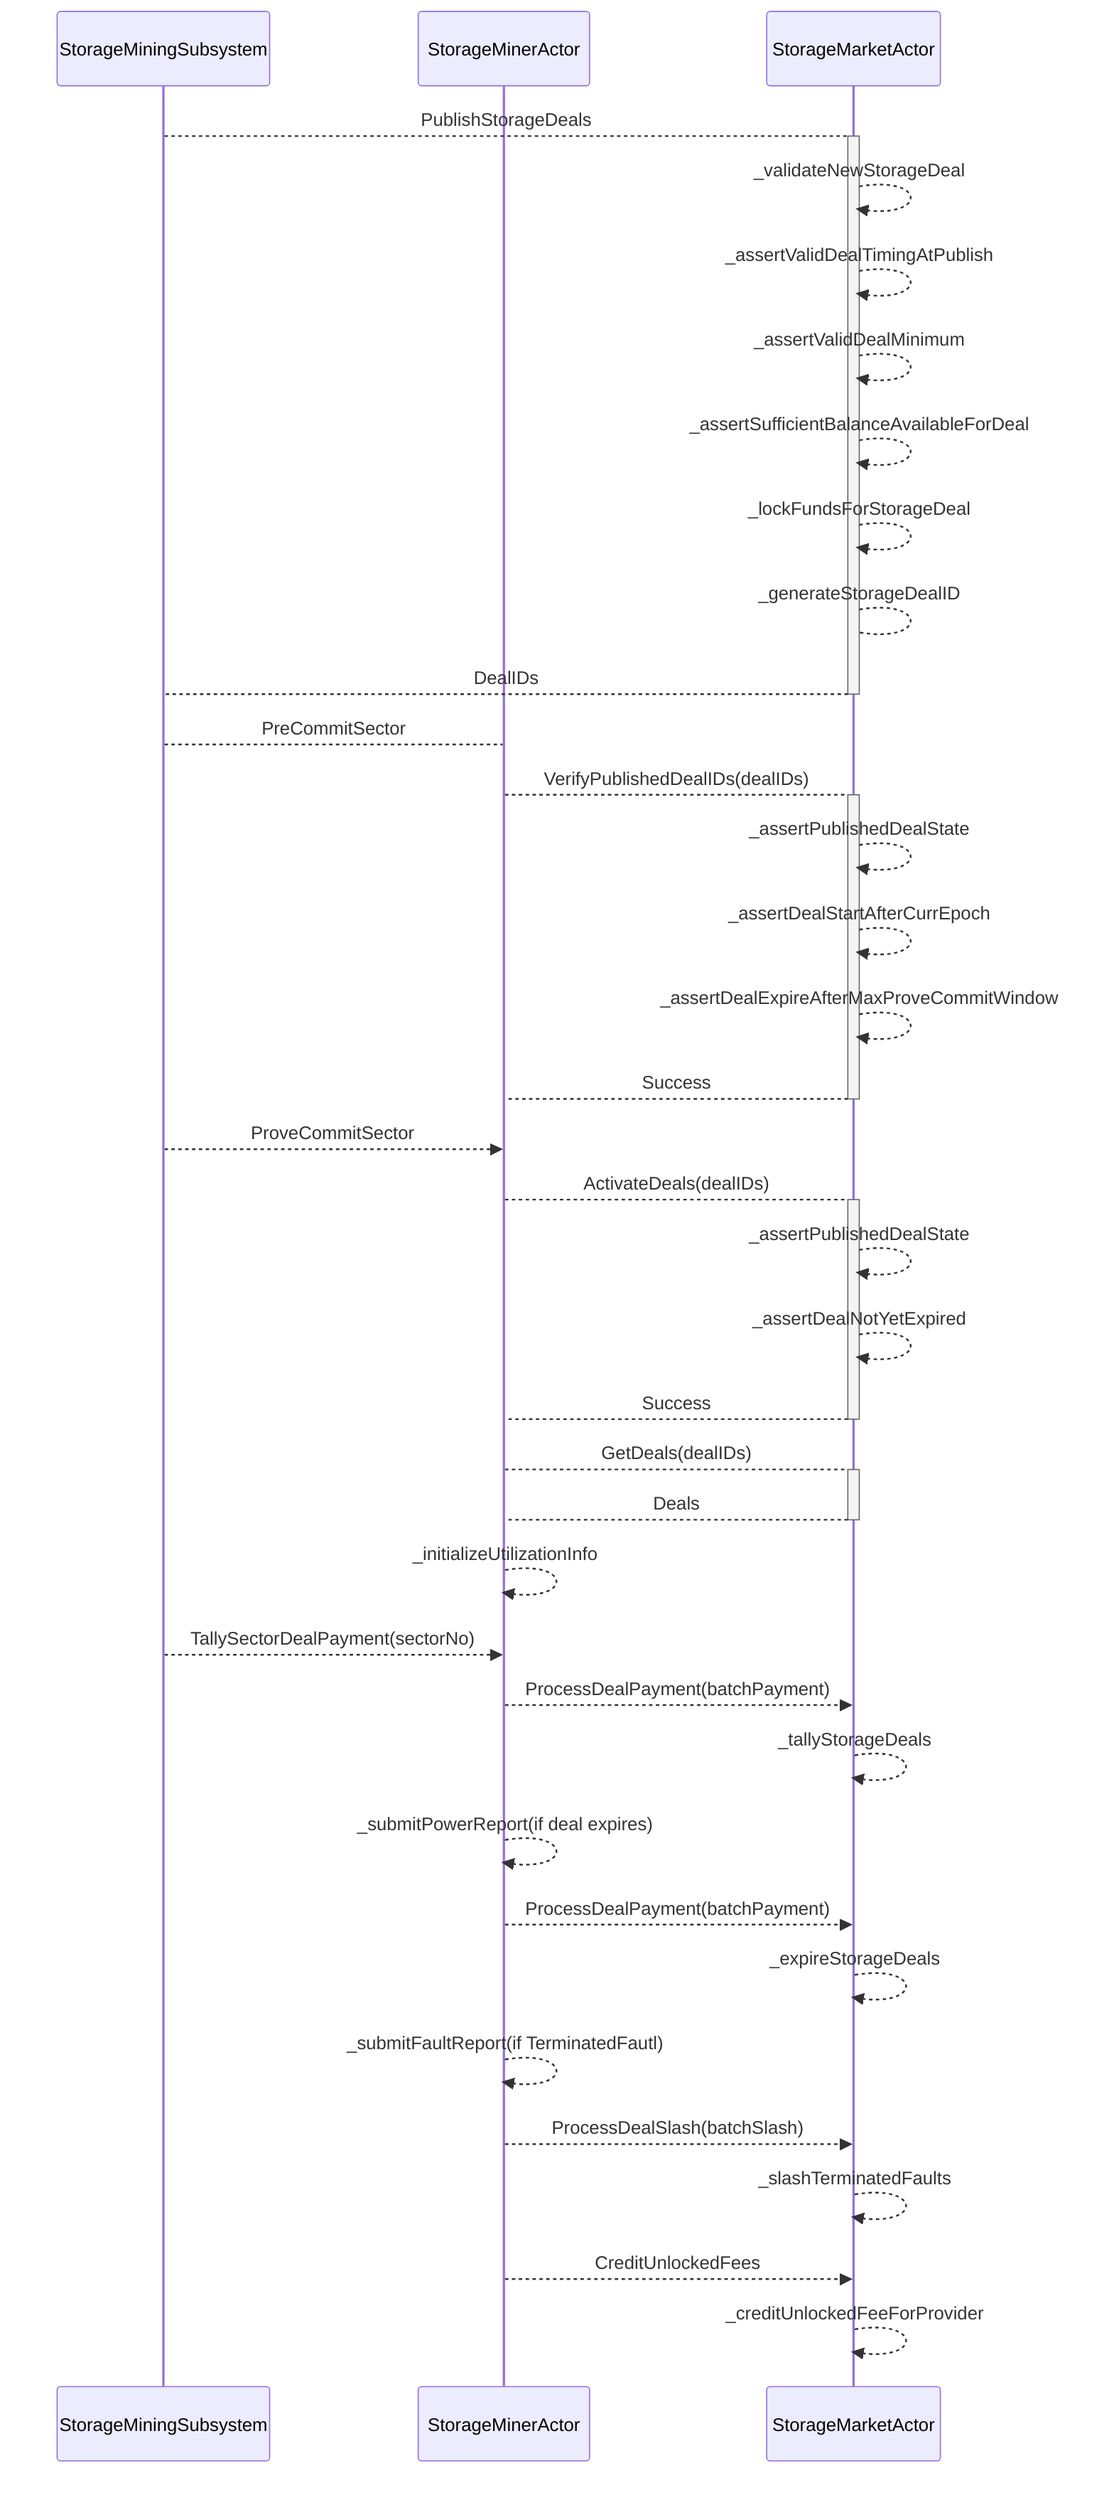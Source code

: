 sequenceDiagram
participant StorageMiningSubsystem
participant StorageMinerActor
participant StorageMarketActor
StorageMiningSubsystem -->+ StorageMarketActor: PublishStorageDeals
StorageMarketActor -->> StorageMarketActor: _validateNewStorageDeal
StorageMarketActor -->> StorageMarketActor: _assertValidDealTimingAtPublish
StorageMarketActor -->> StorageMarketActor: _assertValidDealMinimum
StorageMarketActor -->> StorageMarketActor: _assertSufficientBalanceAvailableForDeal
StorageMarketActor -->> StorageMarketActor: _lockFundsForStorageDeal
StorageMarketActor --> StorageMarketActor: _generateStorageDealID
StorageMarketActor -->- StorageMiningSubsystem: DealIDs
StorageMiningSubsystem --> StorageMinerActor: PreCommitSector
StorageMinerActor -->+ StorageMarketActor: VerifyPublishedDealIDs(dealIDs)
StorageMarketActor -->> StorageMarketActor: _assertPublishedDealState
StorageMarketActor -->> StorageMarketActor: _assertDealStartAfterCurrEpoch
StorageMarketActor -->> StorageMarketActor: _assertDealExpireAfterMaxProveCommitWindow
StorageMarketActor -->- StorageMinerActor: Success
StorageMiningSubsystem -->> StorageMinerActor: ProveCommitSector
StorageMinerActor -->+ StorageMarketActor: ActivateDeals(dealIDs)
StorageMarketActor -->> StorageMarketActor: _assertPublishedDealState
StorageMarketActor -->> StorageMarketActor: _assertDealNotYetExpired
StorageMarketActor -->- StorageMinerActor: Success
StorageMinerActor -->+ StorageMarketActor: GetDeals(dealIDs)
StorageMarketActor -->- StorageMinerActor: Deals
StorageMinerActor -->> StorageMinerActor: _initializeUtilizationInfo
StorageMiningSubsystem -->> StorageMinerActor: TallySectorDealPayment(sectorNo)
StorageMinerActor -->> StorageMarketActor: ProcessDealPayment(batchPayment)
StorageMarketActor -->> StorageMarketActor: _tallyStorageDeals
StorageMinerActor -->> StorageMinerActor: _submitPowerReport(if deal expires)
StorageMinerActor -->> StorageMarketActor: ProcessDealPayment(batchPayment)
StorageMarketActor -->> StorageMarketActor: _expireStorageDeals
StorageMinerActor -->> StorageMinerActor: _submitFaultReport(if TerminatedFautl)
StorageMinerActor -->> StorageMarketActor: ProcessDealSlash(batchSlash)
StorageMarketActor -->> StorageMarketActor: _slashTerminatedFaults
StorageMinerActor -->> StorageMarketActor: CreditUnlockedFees
StorageMarketActor -->> StorageMarketActor: _creditUnlockedFeeForProvider